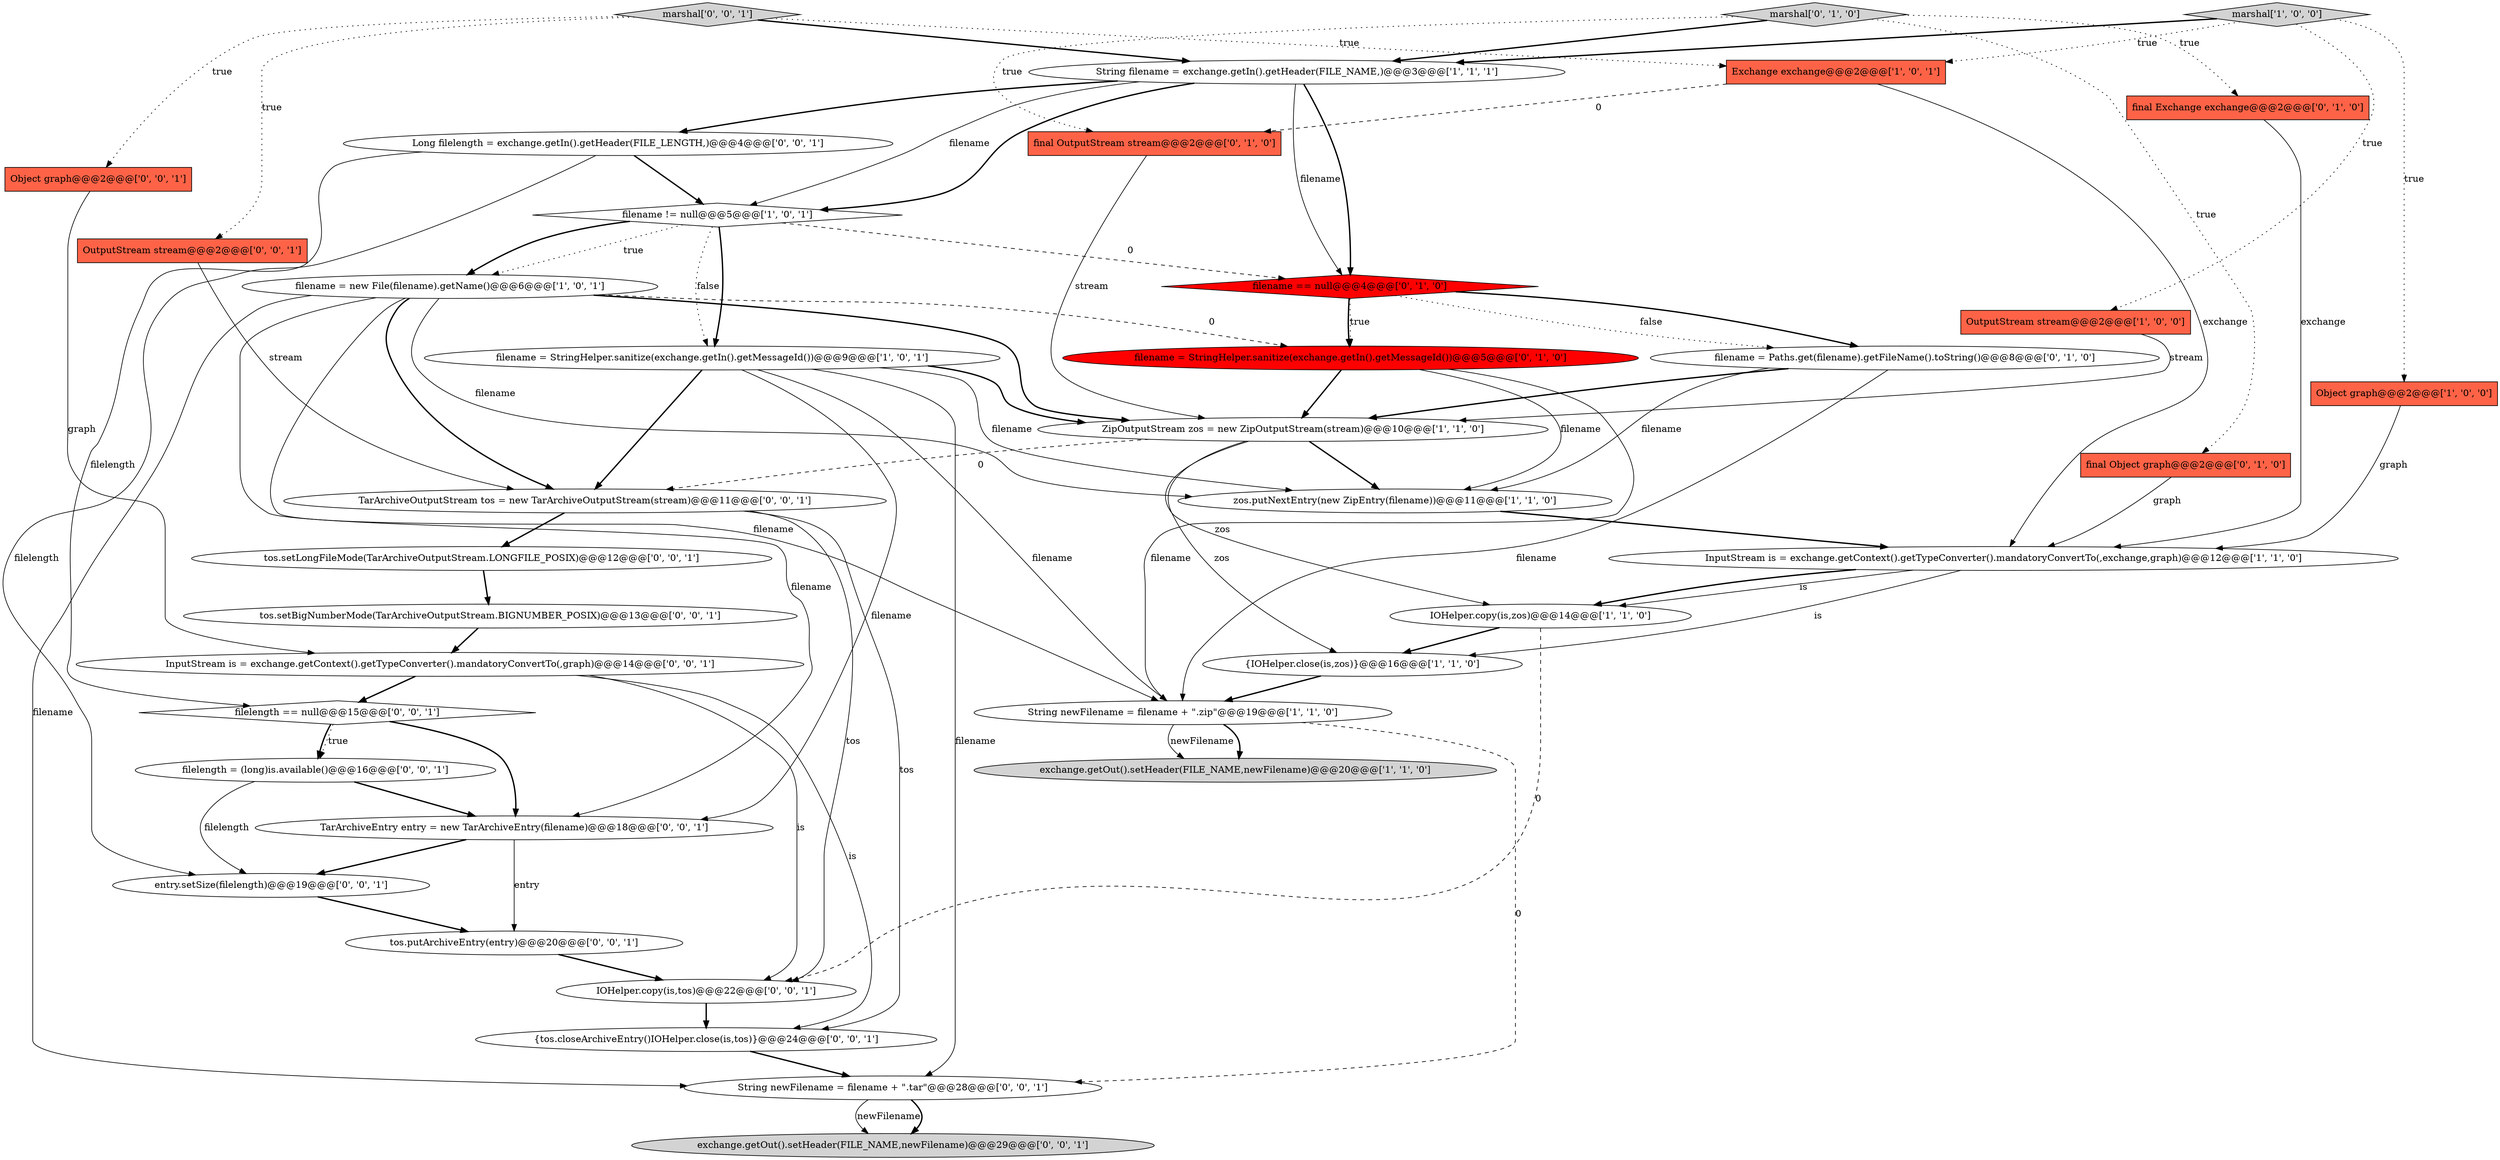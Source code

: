 digraph {
7 [style = filled, label = "zos.putNextEntry(new ZipEntry(filename))@@@11@@@['1', '1', '0']", fillcolor = white, shape = ellipse image = "AAA0AAABBB1BBB"];
3 [style = filled, label = "filename = StringHelper.sanitize(exchange.getIn().getMessageId())@@@9@@@['1', '0', '1']", fillcolor = white, shape = ellipse image = "AAA0AAABBB1BBB"];
19 [style = filled, label = "filename = Paths.get(filename).getFileName().toString()@@@8@@@['0', '1', '0']", fillcolor = white, shape = ellipse image = "AAA0AAABBB2BBB"];
29 [style = filled, label = "Object graph@@@2@@@['0', '0', '1']", fillcolor = tomato, shape = box image = "AAA0AAABBB3BBB"];
25 [style = filled, label = "filelength = (long)is.available()@@@16@@@['0', '0', '1']", fillcolor = white, shape = ellipse image = "AAA0AAABBB3BBB"];
17 [style = filled, label = "marshal['0', '1', '0']", fillcolor = lightgray, shape = diamond image = "AAA0AAABBB2BBB"];
38 [style = filled, label = "InputStream is = exchange.getContext().getTypeConverter().mandatoryConvertTo(,graph)@@@14@@@['0', '0', '1']", fillcolor = white, shape = ellipse image = "AAA0AAABBB3BBB"];
28 [style = filled, label = "entry.setSize(filelength)@@@19@@@['0', '0', '1']", fillcolor = white, shape = ellipse image = "AAA0AAABBB3BBB"];
11 [style = filled, label = "Exchange exchange@@@2@@@['1', '0', '1']", fillcolor = tomato, shape = box image = "AAA0AAABBB1BBB"];
37 [style = filled, label = "IOHelper.copy(is,tos)@@@22@@@['0', '0', '1']", fillcolor = white, shape = ellipse image = "AAA0AAABBB3BBB"];
33 [style = filled, label = "{tos.closeArchiveEntry()IOHelper.close(is,tos)}@@@24@@@['0', '0', '1']", fillcolor = white, shape = ellipse image = "AAA0AAABBB3BBB"];
23 [style = filled, label = "tos.setLongFileMode(TarArchiveOutputStream.LONGFILE_POSIX)@@@12@@@['0', '0', '1']", fillcolor = white, shape = ellipse image = "AAA0AAABBB3BBB"];
10 [style = filled, label = "filename = new File(filename).getName()@@@6@@@['1', '0', '1']", fillcolor = white, shape = ellipse image = "AAA0AAABBB1BBB"];
4 [style = filled, label = "{IOHelper.close(is,zos)}@@@16@@@['1', '1', '0']", fillcolor = white, shape = ellipse image = "AAA0AAABBB1BBB"];
32 [style = filled, label = "marshal['0', '0', '1']", fillcolor = lightgray, shape = diamond image = "AAA0AAABBB3BBB"];
34 [style = filled, label = "String newFilename = filename + \".tar\"@@@28@@@['0', '0', '1']", fillcolor = white, shape = ellipse image = "AAA0AAABBB3BBB"];
6 [style = filled, label = "String filename = exchange.getIn().getHeader(FILE_NAME,)@@@3@@@['1', '1', '1']", fillcolor = white, shape = ellipse image = "AAA0AAABBB1BBB"];
18 [style = filled, label = "filename == null@@@4@@@['0', '1', '0']", fillcolor = red, shape = diamond image = "AAA1AAABBB2BBB"];
5 [style = filled, label = "exchange.getOut().setHeader(FILE_NAME,newFilename)@@@20@@@['1', '1', '0']", fillcolor = lightgray, shape = ellipse image = "AAA0AAABBB1BBB"];
30 [style = filled, label = "OutputStream stream@@@2@@@['0', '0', '1']", fillcolor = tomato, shape = box image = "AAA0AAABBB3BBB"];
9 [style = filled, label = "InputStream is = exchange.getContext().getTypeConverter().mandatoryConvertTo(,exchange,graph)@@@12@@@['1', '1', '0']", fillcolor = white, shape = ellipse image = "AAA0AAABBB1BBB"];
16 [style = filled, label = "filename = StringHelper.sanitize(exchange.getIn().getMessageId())@@@5@@@['0', '1', '0']", fillcolor = red, shape = ellipse image = "AAA1AAABBB2BBB"];
24 [style = filled, label = "TarArchiveOutputStream tos = new TarArchiveOutputStream(stream)@@@11@@@['0', '0', '1']", fillcolor = white, shape = ellipse image = "AAA0AAABBB3BBB"];
2 [style = filled, label = "filename != null@@@5@@@['1', '0', '1']", fillcolor = white, shape = diamond image = "AAA0AAABBB1BBB"];
1 [style = filled, label = "OutputStream stream@@@2@@@['1', '0', '0']", fillcolor = tomato, shape = box image = "AAA0AAABBB1BBB"];
0 [style = filled, label = "ZipOutputStream zos = new ZipOutputStream(stream)@@@10@@@['1', '1', '0']", fillcolor = white, shape = ellipse image = "AAA0AAABBB1BBB"];
26 [style = filled, label = "tos.putArchiveEntry(entry)@@@20@@@['0', '0', '1']", fillcolor = white, shape = ellipse image = "AAA0AAABBB3BBB"];
22 [style = filled, label = "exchange.getOut().setHeader(FILE_NAME,newFilename)@@@29@@@['0', '0', '1']", fillcolor = lightgray, shape = ellipse image = "AAA0AAABBB3BBB"];
12 [style = filled, label = "marshal['1', '0', '0']", fillcolor = lightgray, shape = diamond image = "AAA0AAABBB1BBB"];
36 [style = filled, label = "tos.setBigNumberMode(TarArchiveOutputStream.BIGNUMBER_POSIX)@@@13@@@['0', '0', '1']", fillcolor = white, shape = ellipse image = "AAA0AAABBB3BBB"];
15 [style = filled, label = "final Exchange exchange@@@2@@@['0', '1', '0']", fillcolor = tomato, shape = box image = "AAA0AAABBB2BBB"];
21 [style = filled, label = "final OutputStream stream@@@2@@@['0', '1', '0']", fillcolor = tomato, shape = box image = "AAA1AAABBB2BBB"];
27 [style = filled, label = "Long filelength = exchange.getIn().getHeader(FILE_LENGTH,)@@@4@@@['0', '0', '1']", fillcolor = white, shape = ellipse image = "AAA0AAABBB3BBB"];
35 [style = filled, label = "filelength == null@@@15@@@['0', '0', '1']", fillcolor = white, shape = diamond image = "AAA0AAABBB3BBB"];
13 [style = filled, label = "String newFilename = filename + \".zip\"@@@19@@@['1', '1', '0']", fillcolor = white, shape = ellipse image = "AAA0AAABBB1BBB"];
14 [style = filled, label = "IOHelper.copy(is,zos)@@@14@@@['1', '1', '0']", fillcolor = white, shape = ellipse image = "AAA0AAABBB1BBB"];
8 [style = filled, label = "Object graph@@@2@@@['1', '0', '0']", fillcolor = tomato, shape = box image = "AAA0AAABBB1BBB"];
31 [style = filled, label = "TarArchiveEntry entry = new TarArchiveEntry(filename)@@@18@@@['0', '0', '1']", fillcolor = white, shape = ellipse image = "AAA0AAABBB3BBB"];
20 [style = filled, label = "final Object graph@@@2@@@['0', '1', '0']", fillcolor = tomato, shape = box image = "AAA0AAABBB2BBB"];
16->0 [style = bold, label=""];
3->24 [style = bold, label=""];
12->8 [style = dotted, label="true"];
10->24 [style = bold, label=""];
0->4 [style = solid, label="zos"];
32->11 [style = dotted, label="true"];
32->6 [style = bold, label=""];
25->31 [style = bold, label=""];
7->9 [style = bold, label=""];
10->34 [style = solid, label="filename"];
17->15 [style = dotted, label="true"];
3->34 [style = solid, label="filename"];
32->30 [style = dotted, label="true"];
9->14 [style = bold, label=""];
6->18 [style = solid, label="filename"];
23->36 [style = bold, label=""];
24->37 [style = solid, label="tos"];
37->33 [style = bold, label=""];
34->22 [style = solid, label="newFilename"];
27->2 [style = bold, label=""];
38->37 [style = solid, label="is"];
2->10 [style = dotted, label="true"];
11->21 [style = dashed, label="0"];
17->20 [style = dotted, label="true"];
19->13 [style = solid, label="filename"];
35->31 [style = bold, label=""];
18->16 [style = dotted, label="true"];
9->4 [style = solid, label="is"];
18->19 [style = bold, label=""];
1->0 [style = solid, label="stream"];
20->9 [style = solid, label="graph"];
24->33 [style = solid, label="tos"];
3->0 [style = bold, label=""];
0->7 [style = bold, label=""];
6->2 [style = bold, label=""];
12->11 [style = dotted, label="true"];
10->0 [style = bold, label=""];
18->19 [style = dotted, label="false"];
11->9 [style = solid, label="exchange"];
38->33 [style = solid, label="is"];
13->5 [style = bold, label=""];
27->28 [style = solid, label="filelength"];
2->18 [style = dashed, label="0"];
26->37 [style = bold, label=""];
31->28 [style = bold, label=""];
38->35 [style = bold, label=""];
17->21 [style = dotted, label="true"];
31->26 [style = solid, label="entry"];
35->25 [style = dotted, label="true"];
14->4 [style = bold, label=""];
3->7 [style = solid, label="filename"];
14->37 [style = dashed, label="0"];
29->38 [style = solid, label="graph"];
17->6 [style = bold, label=""];
6->18 [style = bold, label=""];
25->28 [style = solid, label="filelength"];
2->3 [style = bold, label=""];
4->13 [style = bold, label=""];
2->3 [style = dotted, label="false"];
28->26 [style = bold, label=""];
16->13 [style = solid, label="filename"];
2->10 [style = bold, label=""];
19->0 [style = bold, label=""];
35->25 [style = bold, label=""];
6->27 [style = bold, label=""];
3->31 [style = solid, label="filename"];
10->31 [style = solid, label="filename"];
30->24 [style = solid, label="stream"];
32->29 [style = dotted, label="true"];
10->16 [style = dashed, label="0"];
13->34 [style = dashed, label="0"];
24->23 [style = bold, label=""];
18->16 [style = bold, label=""];
10->7 [style = solid, label="filename"];
27->35 [style = solid, label="filelength"];
0->14 [style = solid, label="zos"];
9->14 [style = solid, label="is"];
19->7 [style = solid, label="filename"];
12->1 [style = dotted, label="true"];
8->9 [style = solid, label="graph"];
12->6 [style = bold, label=""];
10->13 [style = solid, label="filename"];
15->9 [style = solid, label="exchange"];
34->22 [style = bold, label=""];
6->2 [style = solid, label="filename"];
3->13 [style = solid, label="filename"];
16->7 [style = solid, label="filename"];
0->24 [style = dashed, label="0"];
21->0 [style = solid, label="stream"];
36->38 [style = bold, label=""];
33->34 [style = bold, label=""];
13->5 [style = solid, label="newFilename"];
}
